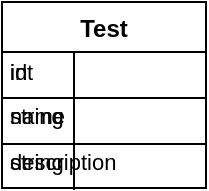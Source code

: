 <mxfile version="21.7.2" type="github">
  <diagram name="Страница — 1" id="DSQNaqxfosuI1djMM-G2">
    <mxGraphModel>
      <root>
        <mxCell id="0" />
        <mxCell id="1" parent="0" />
        <mxCell id="2" value="Test" style="shape=table;startSize=25;container=1;collapsible=0;childLayout=tableLayout;fixedRows=1;rowLines=1;fontStyle=1;align=center;resizeLast=1;" vertex="1" parent="1">
          <mxGeometry x="20" y="20" width="102" height="93" as="geometry" />
        </mxCell>
        <mxCell id="3" style="shape=tableRow;horizontal=0;startSize=0;swimlaneHead=0;swimlaneBody=0;fillColor=none;collapsible=0;dropTarget=0;points=[[0,0.5],[1,0.5]];portConstraint=eastwest;top=0;left=0;right=0;bottom=0;" vertex="1" parent="2">
          <mxGeometry y="23" width="100" height="23" as="geometry" />
        </mxCell>
        <mxCell id="4" value="int" style="shape=partialRectangle;connectable=0;fillColor=none;top=0;left=0;bottom=0;right=0;align=left;spacingLeft=2;overflow=hidden;fontSize=11;" vertex="1" parent="3">
          <mxGeometry width="36" height="23" as="geometry" />
        </mxCell>
        <mxCell id="5" value="id" style="shape=partialRectangle;connectable=0;fillColor=none;top=0;left=0;bottom=0;right=0;align=left;spacingLeft=2;overflow=hidden;fontSize=11;" vertex="1" parent="3">
          <mxGeometry width="66" height="23" as="geometry" />
        </mxCell>
        <mxCell id="6" style="shape=tableRow;horizontal=0;startSize=0;swimlaneHead=0;swimlaneBody=0;fillColor=none;collapsible=0;dropTarget=0;points=[[0,0.5],[1,0.5]];portConstraint=eastwest;top=0;left=0;right=0;bottom=0;" vertex="1" parent="2">
          <mxGeometry y="45" width="100" height="23" as="geometry" />
        </mxCell>
        <mxCell id="7" value="string" style="shape=partialRectangle;connectable=0;fillColor=none;top=0;left=0;bottom=0;right=0;align=left;spacingLeft=2;overflow=hidden;fontSize=11;" vertex="1" parent="6">
          <mxGeometry width="36" height="23" as="geometry" />
        </mxCell>
        <mxCell id="8" value="name" style="shape=partialRectangle;connectable=0;fillColor=none;top=0;left=0;bottom=0;right=0;align=left;spacingLeft=2;overflow=hidden;fontSize=11;" vertex="1" parent="6">
          <mxGeometry width="66" height="23" as="geometry" />
        </mxCell>
        <mxCell id="9" style="shape=tableRow;horizontal=0;startSize=0;swimlaneHead=0;swimlaneBody=0;fillColor=none;collapsible=0;dropTarget=0;points=[[0,0.5],[1,0.5]];portConstraint=eastwest;top=0;left=0;right=0;bottom=0;" vertex="1" parent="2">
          <mxGeometry y="68" width="100" height="23" as="geometry" />
        </mxCell>
        <mxCell id="10" value="string" style="shape=partialRectangle;connectable=0;fillColor=none;top=0;left=0;bottom=0;right=0;align=left;spacingLeft=2;overflow=hidden;fontSize=11;" vertex="1" parent="9">
          <mxGeometry width="36" height="23" as="geometry" />
        </mxCell>
        <mxCell id="11" value="description" style="shape=partialRectangle;connectable=0;fillColor=none;top=0;left=0;bottom=0;right=0;align=left;spacingLeft=2;overflow=hidden;fontSize=11;" vertex="1" parent="9">
          <mxGeometry width="66" height="23" as="geometry" />
        </mxCell>
      </root>
    </mxGraphModel>
  </diagram>
</mxfile>
